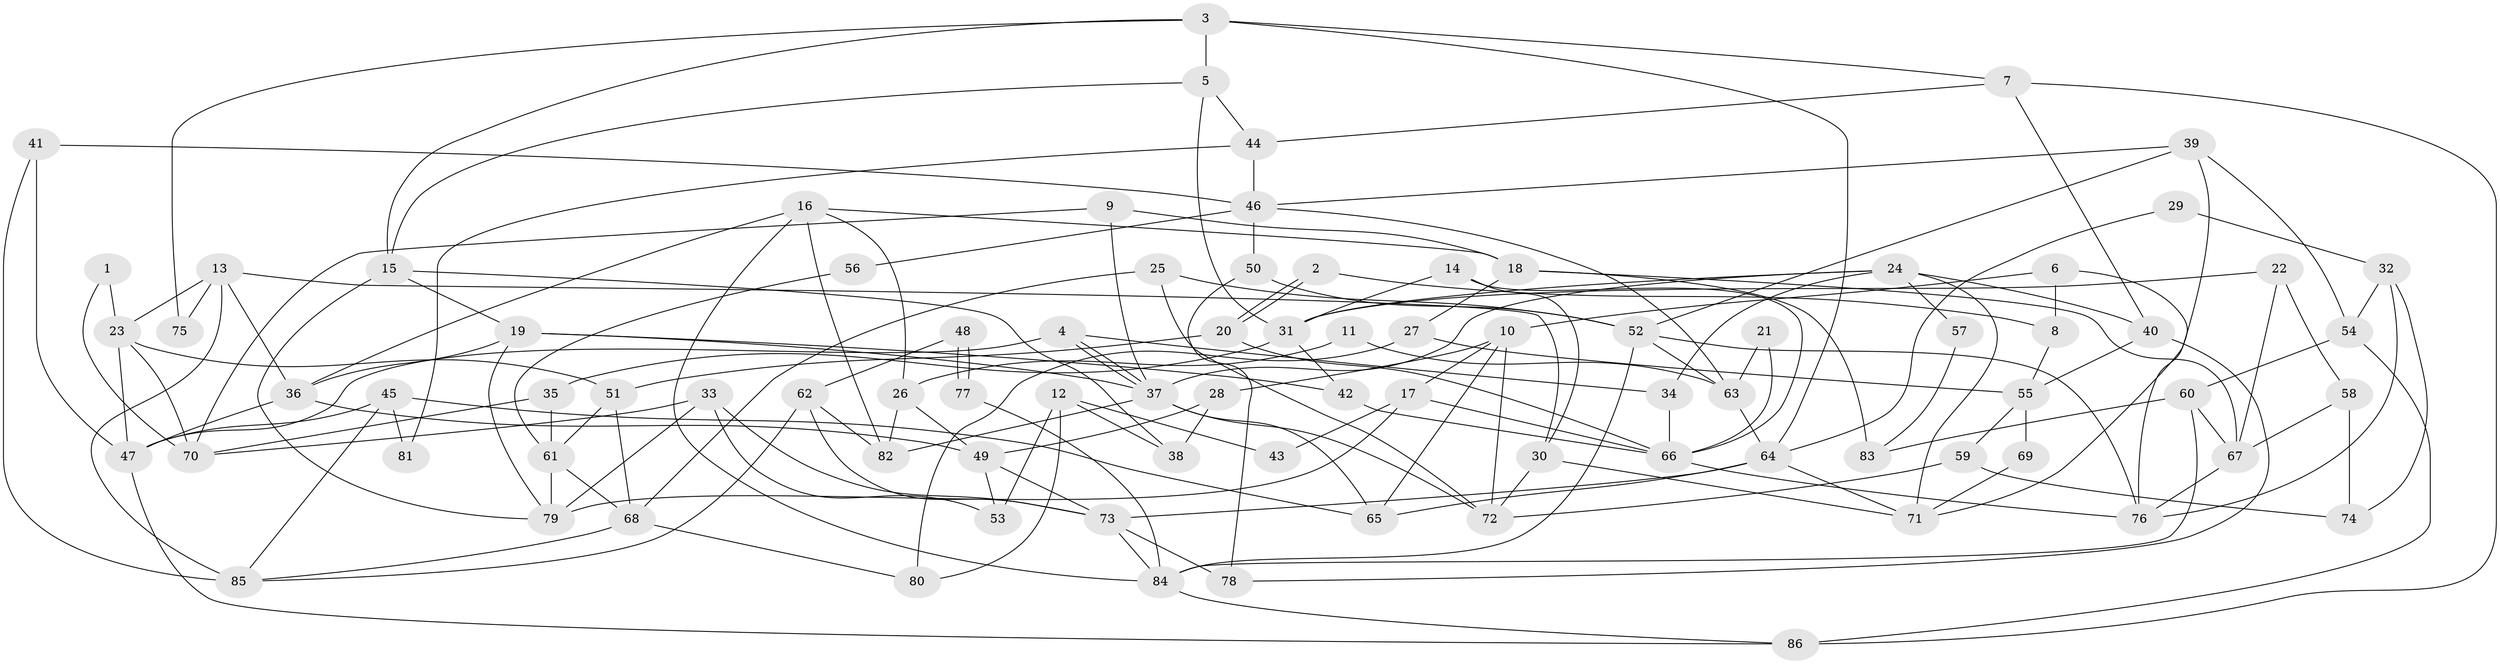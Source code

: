 // Generated by graph-tools (version 1.1) at 2025/50/03/09/25 03:50:03]
// undirected, 86 vertices, 172 edges
graph export_dot {
graph [start="1"]
  node [color=gray90,style=filled];
  1;
  2;
  3;
  4;
  5;
  6;
  7;
  8;
  9;
  10;
  11;
  12;
  13;
  14;
  15;
  16;
  17;
  18;
  19;
  20;
  21;
  22;
  23;
  24;
  25;
  26;
  27;
  28;
  29;
  30;
  31;
  32;
  33;
  34;
  35;
  36;
  37;
  38;
  39;
  40;
  41;
  42;
  43;
  44;
  45;
  46;
  47;
  48;
  49;
  50;
  51;
  52;
  53;
  54;
  55;
  56;
  57;
  58;
  59;
  60;
  61;
  62;
  63;
  64;
  65;
  66;
  67;
  68;
  69;
  70;
  71;
  72;
  73;
  74;
  75;
  76;
  77;
  78;
  79;
  80;
  81;
  82;
  83;
  84;
  85;
  86;
  1 -- 70;
  1 -- 23;
  2 -- 8;
  2 -- 20;
  2 -- 20;
  3 -- 15;
  3 -- 7;
  3 -- 5;
  3 -- 64;
  3 -- 75;
  4 -- 47;
  4 -- 37;
  4 -- 37;
  4 -- 34;
  5 -- 31;
  5 -- 15;
  5 -- 44;
  6 -- 10;
  6 -- 76;
  6 -- 8;
  7 -- 40;
  7 -- 44;
  7 -- 86;
  8 -- 55;
  9 -- 70;
  9 -- 37;
  9 -- 18;
  10 -- 17;
  10 -- 65;
  10 -- 28;
  10 -- 72;
  11 -- 26;
  11 -- 63;
  12 -- 53;
  12 -- 38;
  12 -- 43;
  12 -- 80;
  13 -- 85;
  13 -- 23;
  13 -- 30;
  13 -- 36;
  13 -- 75;
  14 -- 31;
  14 -- 66;
  14 -- 30;
  15 -- 19;
  15 -- 38;
  15 -- 79;
  16 -- 84;
  16 -- 82;
  16 -- 18;
  16 -- 26;
  16 -- 36;
  17 -- 66;
  17 -- 79;
  17 -- 43;
  18 -- 27;
  18 -- 67;
  18 -- 83;
  19 -- 36;
  19 -- 37;
  19 -- 42;
  19 -- 79;
  20 -- 51;
  20 -- 66;
  21 -- 63;
  21 -- 66;
  22 -- 58;
  22 -- 67;
  22 -- 31;
  23 -- 70;
  23 -- 47;
  23 -- 51;
  24 -- 37;
  24 -- 34;
  24 -- 31;
  24 -- 40;
  24 -- 57;
  24 -- 71;
  25 -- 72;
  25 -- 52;
  25 -- 68;
  26 -- 49;
  26 -- 82;
  27 -- 80;
  27 -- 55;
  28 -- 49;
  28 -- 38;
  29 -- 32;
  29 -- 64;
  30 -- 71;
  30 -- 72;
  31 -- 35;
  31 -- 42;
  32 -- 76;
  32 -- 54;
  32 -- 74;
  33 -- 73;
  33 -- 79;
  33 -- 53;
  33 -- 70;
  34 -- 66;
  35 -- 61;
  35 -- 70;
  36 -- 47;
  36 -- 49;
  37 -- 72;
  37 -- 65;
  37 -- 82;
  39 -- 52;
  39 -- 71;
  39 -- 46;
  39 -- 54;
  40 -- 78;
  40 -- 55;
  41 -- 85;
  41 -- 46;
  41 -- 47;
  42 -- 66;
  44 -- 46;
  44 -- 81;
  45 -- 47;
  45 -- 65;
  45 -- 81;
  45 -- 85;
  46 -- 63;
  46 -- 50;
  46 -- 56;
  47 -- 86;
  48 -- 62;
  48 -- 77;
  48 -- 77;
  49 -- 73;
  49 -- 53;
  50 -- 52;
  50 -- 78;
  51 -- 61;
  51 -- 68;
  52 -- 84;
  52 -- 76;
  52 -- 63;
  54 -- 86;
  54 -- 60;
  55 -- 59;
  55 -- 69;
  56 -- 61;
  57 -- 83;
  58 -- 74;
  58 -- 67;
  59 -- 72;
  59 -- 74;
  60 -- 84;
  60 -- 67;
  60 -- 83;
  61 -- 68;
  61 -- 79;
  62 -- 82;
  62 -- 85;
  62 -- 73;
  63 -- 64;
  64 -- 71;
  64 -- 65;
  64 -- 73;
  66 -- 76;
  67 -- 76;
  68 -- 80;
  68 -- 85;
  69 -- 71;
  73 -- 78;
  73 -- 84;
  77 -- 84;
  84 -- 86;
}
